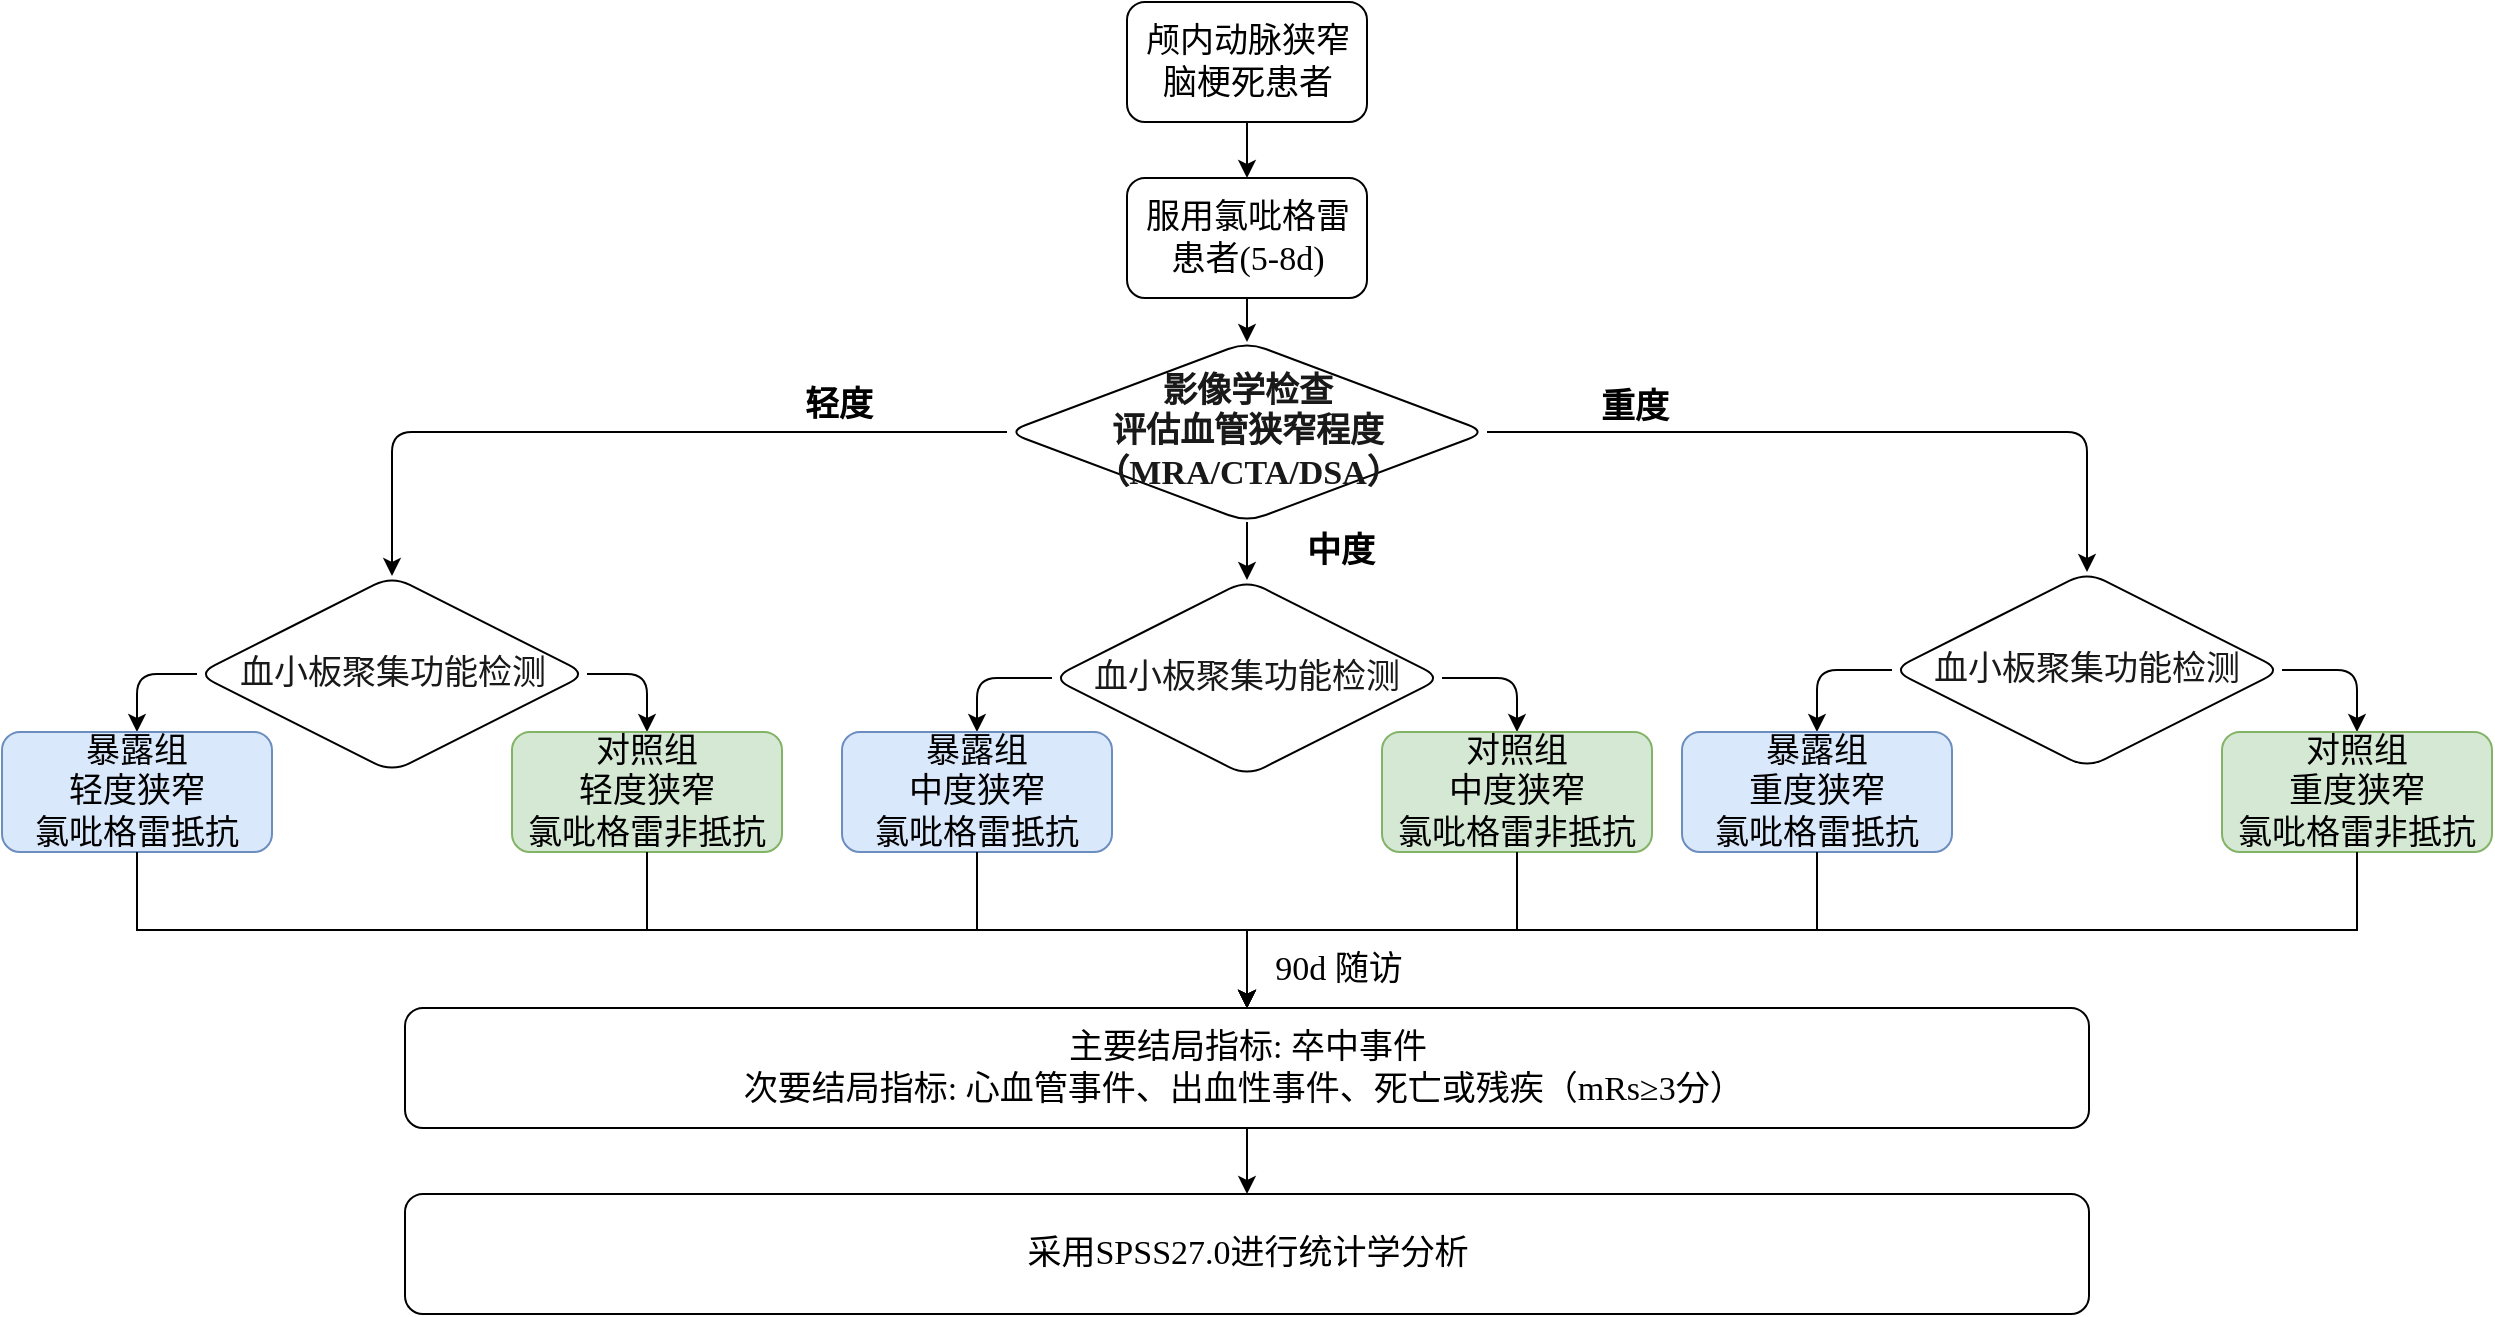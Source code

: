 <mxfile version="24.8.0">
  <diagram name="Page-1" id="1q2TIL3UEI9jZPHqc_mc">
    <mxGraphModel dx="4599" dy="2154" grid="1" gridSize="15" guides="1" tooltips="1" connect="1" arrows="1" fold="1" page="1" pageScale="1" pageWidth="850" pageHeight="1100" math="0" shadow="0">
      <root>
        <mxCell id="0" />
        <mxCell id="1" parent="0" />
        <mxCell id="Bym8yL4cbAF-1ZMvf-hn-99" value="" style="edgeStyle=orthogonalEdgeStyle;rounded=1;orthogonalLoop=1;jettySize=auto;html=1;fontFamily=Times New Roman;fontSize=17;" parent="1" source="Bym8yL4cbAF-1ZMvf-hn-100" target="Bym8yL4cbAF-1ZMvf-hn-102" edge="1">
          <mxGeometry relative="1" as="geometry" />
        </mxCell>
        <mxCell id="Bym8yL4cbAF-1ZMvf-hn-100" value="颅内动脉狭窄脑梗死&lt;span style=&quot;background-color: initial;&quot;&gt;患者&lt;/span&gt;" style="rounded=1;whiteSpace=wrap;html=1;fontFamily=Times New Roman;fontSize=17;" parent="1" vertex="1">
          <mxGeometry x="-1732.5" y="-878" width="120" height="60" as="geometry" />
        </mxCell>
        <mxCell id="Bym8yL4cbAF-1ZMvf-hn-101" value="" style="edgeStyle=orthogonalEdgeStyle;rounded=1;orthogonalLoop=1;jettySize=auto;html=1;fontFamily=Times New Roman;fontSize=17;" parent="1" source="Bym8yL4cbAF-1ZMvf-hn-102" target="Bym8yL4cbAF-1ZMvf-hn-105" edge="1">
          <mxGeometry relative="1" as="geometry" />
        </mxCell>
        <mxCell id="Bym8yL4cbAF-1ZMvf-hn-102" value="服用氯吡格雷患者(5-8d)" style="rounded=1;whiteSpace=wrap;html=1;fontFamily=Times New Roman;fontSize=17;" parent="1" vertex="1">
          <mxGeometry x="-1732.5" y="-790" width="120" height="60" as="geometry" />
        </mxCell>
        <mxCell id="5cdJKXaqyWrpmGwmejw1-7" style="edgeStyle=orthogonalEdgeStyle;rounded=0;orthogonalLoop=1;jettySize=auto;html=1;entryX=0.5;entryY=0;entryDx=0;entryDy=0;fontFamily=Times New Roman;fontSize=17;" parent="1" source="Bym8yL4cbAF-1ZMvf-hn-109" target="Bym8yL4cbAF-1ZMvf-hn-114" edge="1">
          <mxGeometry relative="1" as="geometry" />
        </mxCell>
        <mxCell id="Bym8yL4cbAF-1ZMvf-hn-109" value="&lt;div style=&quot;font-size: 17px;&quot;&gt;&lt;font style=&quot;font-size: 17px;&quot;&gt;主要结局指标: 卒中事件&lt;/font&gt;&lt;/div&gt;&lt;div style=&quot;font-size: 17px;&quot;&gt;&lt;font style=&quot;font-size: 17px;&quot;&gt;次要结局指标: 心血管事件、出血性事件、死亡或&lt;span style=&quot;background-color: initial; font-size: 17px;&quot;&gt;残疾（&lt;/span&gt;&lt;span style=&quot;background-color: initial; font-size: 17px;&quot;&gt;mRs≥3分&lt;/span&gt;&lt;span style=&quot;background-color: initial; font-size: 17px;&quot;&gt;）&amp;nbsp;&lt;/span&gt;&lt;/font&gt;&lt;/div&gt;" style="rounded=1;whiteSpace=wrap;html=1;fontFamily=Times New Roman;fontSize=17;" parent="1" vertex="1">
          <mxGeometry x="-2093.5" y="-375" width="842" height="60" as="geometry" />
        </mxCell>
        <mxCell id="Bym8yL4cbAF-1ZMvf-hn-114" value="&lt;div style=&quot;font-size: 17px;&quot;&gt;采用SPSS27.0进行统计学分析&lt;/div&gt;" style="rounded=1;whiteSpace=wrap;html=1;fontFamily=Times New Roman;fontSize=17;" parent="1" vertex="1">
          <mxGeometry x="-2093.5" y="-282" width="842" height="60" as="geometry" />
        </mxCell>
        <mxCell id="Bym8yL4cbAF-1ZMvf-hn-149" style="edgeStyle=orthogonalEdgeStyle;rounded=1;orthogonalLoop=1;jettySize=auto;html=1;entryX=0.5;entryY=0;entryDx=0;entryDy=0;fontFamily=Times New Roman;fontSize=17;" parent="1" source="Bym8yL4cbAF-1ZMvf-hn-105" target="Bym8yL4cbAF-1ZMvf-hn-140" edge="1">
          <mxGeometry relative="1" as="geometry" />
        </mxCell>
        <mxCell id="Bym8yL4cbAF-1ZMvf-hn-150" style="edgeStyle=orthogonalEdgeStyle;rounded=1;orthogonalLoop=1;jettySize=auto;html=1;entryX=0.5;entryY=0;entryDx=0;entryDy=0;fontFamily=Times New Roman;fontSize=17;" parent="1" source="Bym8yL4cbAF-1ZMvf-hn-105" target="Bym8yL4cbAF-1ZMvf-hn-146" edge="1">
          <mxGeometry relative="1" as="geometry" />
        </mxCell>
        <mxCell id="3jIVE-wIZ4ZXev9OY-bG-2" value="" style="edgeStyle=orthogonalEdgeStyle;rounded=0;orthogonalLoop=1;jettySize=auto;html=1;" parent="1" source="Bym8yL4cbAF-1ZMvf-hn-105" target="Bym8yL4cbAF-1ZMvf-hn-130" edge="1">
          <mxGeometry relative="1" as="geometry" />
        </mxCell>
        <mxCell id="Bym8yL4cbAF-1ZMvf-hn-105" value="&lt;div style=&quot;font-size: 17px;&quot;&gt;&lt;span style=&quot;text-wrap-mode: nowrap; font-size: 17px; color: rgb(25, 25, 25);&quot;&gt;&lt;span style=&quot;font-size: 17px;&quot;&gt;&lt;b&gt;影像学检查&lt;/b&gt;&lt;/span&gt;&lt;/span&gt;&lt;div style=&quot;text-wrap-mode: nowrap; font-size: 17px;&quot;&gt;&lt;span style=&quot;font-size: 17px; color: rgb(25, 25, 25);&quot;&gt;&lt;span style=&quot;font-size: 17px;&quot;&gt;&lt;b&gt;评估血管狭窄程度&lt;/b&gt;&lt;/span&gt;&lt;/span&gt;&lt;/div&gt;&lt;div style=&quot;text-wrap-mode: nowrap; font-size: 17px;&quot;&gt;&lt;span style=&quot;font-size: 17px; color: rgb(25, 25, 25);&quot;&gt;&lt;span style=&quot;font-size: 17px;&quot;&gt;&lt;b&gt;（MRA/CTA/DSA）&lt;/b&gt;&lt;/span&gt;&lt;/span&gt;&lt;/div&gt;&lt;/div&gt;" style="rhombus;whiteSpace=wrap;html=1;rounded=1;fontStyle=0;fontFamily=Times New Roman;fontSize=17;" parent="1" vertex="1">
          <mxGeometry x="-1792.5" y="-708" width="240" height="90" as="geometry" />
        </mxCell>
        <mxCell id="Bym8yL4cbAF-1ZMvf-hn-112" value="&lt;b style=&quot;font-size: 17px;&quot;&gt;&lt;font style=&quot;font-size: 17px;&quot;&gt;轻度&lt;/font&gt;&lt;/b&gt;" style="text;html=1;align=center;verticalAlign=middle;resizable=0;points=[];autosize=1;strokeColor=none;fillColor=none;rounded=1;fontFamily=Times New Roman;fontSize=17;" parent="1" vertex="1">
          <mxGeometry x="-1907" y="-691" width="60" height="30" as="geometry" />
        </mxCell>
        <mxCell id="Bym8yL4cbAF-1ZMvf-hn-113" value="&lt;b style=&quot;font-size: 17px;&quot;&gt;&lt;font style=&quot;font-size: 17px;&quot;&gt;重度&lt;/font&gt;&lt;/b&gt;" style="text;html=1;align=center;verticalAlign=middle;resizable=0;points=[];autosize=1;strokeColor=none;fillColor=none;rounded=1;fontFamily=Times New Roman;fontSize=17;" parent="1" vertex="1">
          <mxGeometry x="-1509" y="-690" width="60" height="30" as="geometry" />
        </mxCell>
        <mxCell id="Bym8yL4cbAF-1ZMvf-hn-136" value="" style="group;rounded=1;fontFamily=Times New Roman;fontSize=17;fontStyle=1" parent="1" vertex="1" connectable="0">
          <mxGeometry x="-1875" y="-589" width="390" height="195" as="geometry" />
        </mxCell>
        <mxCell id="Bym8yL4cbAF-1ZMvf-hn-133" value="" style="edgeStyle=orthogonalEdgeStyle;rounded=1;orthogonalLoop=1;jettySize=auto;html=1;exitX=0;exitY=0.5;exitDx=0;exitDy=0;fontFamily=Times New Roman;fontSize=17;" parent="Bym8yL4cbAF-1ZMvf-hn-136" source="Bym8yL4cbAF-1ZMvf-hn-130" target="Bym8yL4cbAF-1ZMvf-hn-132" edge="1">
          <mxGeometry relative="1" as="geometry" />
        </mxCell>
        <mxCell id="Bym8yL4cbAF-1ZMvf-hn-135" value="" style="edgeStyle=orthogonalEdgeStyle;rounded=1;orthogonalLoop=1;jettySize=auto;html=1;exitX=1;exitY=0.5;exitDx=0;exitDy=0;fontFamily=Times New Roman;fontSize=17;" parent="Bym8yL4cbAF-1ZMvf-hn-136" source="Bym8yL4cbAF-1ZMvf-hn-130" target="Bym8yL4cbAF-1ZMvf-hn-134" edge="1">
          <mxGeometry relative="1" as="geometry" />
        </mxCell>
        <mxCell id="Bym8yL4cbAF-1ZMvf-hn-130" value="&lt;div&gt;&lt;font color=&quot;#191919&quot; style=&quot;font-size: 17px;&quot;&gt;&lt;span style=&quot;font-size: 17px; text-wrap-mode: nowrap; font-weight: normal;&quot;&gt;&lt;br&gt;&lt;/span&gt;&lt;/font&gt;&lt;/div&gt;&lt;font color=&quot;#191919&quot; style=&quot;font-size: 17px;&quot;&gt;&lt;span style=&quot;font-size: 17px; text-wrap-mode: nowrap; font-weight: normal;&quot;&gt;血小板聚集功能检测&lt;/span&gt;&lt;/font&gt;&lt;div style=&quot;font-size: 17px;&quot;&gt;&lt;br&gt;&lt;/div&gt;" style="rhombus;whiteSpace=wrap;html=1;rounded=1;fontStyle=1;fontFamily=Times New Roman;fontSize=17;" parent="Bym8yL4cbAF-1ZMvf-hn-136" vertex="1">
          <mxGeometry x="105" width="195" height="98" as="geometry" />
        </mxCell>
        <mxCell id="Bym8yL4cbAF-1ZMvf-hn-132" value="&lt;span style=&quot;font-size: 17px;&quot;&gt;暴露组&lt;/span&gt;&lt;div style=&quot;font-size: 17px;&quot;&gt;&lt;span style=&quot;font-size: 17px;&quot;&gt;中度&lt;span style=&quot;background-color: initial; font-size: 17px;&quot;&gt;狭窄&lt;/span&gt;&lt;/span&gt;&lt;/div&gt;&lt;div style=&quot;font-size: 17px;&quot;&gt;&lt;span style=&quot;font-size: 17px;&quot;&gt;&lt;span style=&quot;background-color: initial; font-size: 17px;&quot;&gt;氯吡格雷&lt;/span&gt;抵抗&lt;/span&gt;&lt;/div&gt;" style="whiteSpace=wrap;html=1;rounded=1;fontFamily=Times New Roman;fontSize=17;fillColor=#dae8fc;strokeColor=#6c8ebf;fontStyle=0" parent="Bym8yL4cbAF-1ZMvf-hn-136" vertex="1">
          <mxGeometry y="76" width="135" height="60" as="geometry" />
        </mxCell>
        <mxCell id="Bym8yL4cbAF-1ZMvf-hn-134" value="对照组&lt;div style=&quot;font-size: 17px;&quot;&gt;中度&lt;span style=&quot;background-color: initial; font-size: 17px;&quot;&gt;狭窄&lt;/span&gt;&lt;/div&gt;&lt;div style=&quot;font-size: 17px;&quot;&gt;&lt;span style=&quot;background-color: initial; font-size: 17px;&quot;&gt;氯吡格雷&lt;/span&gt;非抵抗&lt;/div&gt;" style="whiteSpace=wrap;html=1;rounded=1;fontFamily=Times New Roman;fontSize=17;fillColor=#d5e8d4;strokeColor=#82b366;" parent="Bym8yL4cbAF-1ZMvf-hn-136" vertex="1">
          <mxGeometry x="270" y="76" width="135" height="60" as="geometry" />
        </mxCell>
        <mxCell id="Bym8yL4cbAF-1ZMvf-hn-137" value="" style="group;rounded=1;fontStyle=0;fontFamily=Times New Roman;fontSize=17;" parent="1" vertex="1" connectable="0">
          <mxGeometry x="-1455" y="-590" width="390" height="195" as="geometry" />
        </mxCell>
        <mxCell id="Bym8yL4cbAF-1ZMvf-hn-138" value="" style="edgeStyle=orthogonalEdgeStyle;rounded=1;orthogonalLoop=1;jettySize=auto;html=1;exitX=0;exitY=0.5;exitDx=0;exitDy=0;fontFamily=Times New Roman;fontSize=17;" parent="Bym8yL4cbAF-1ZMvf-hn-137" source="Bym8yL4cbAF-1ZMvf-hn-140" target="Bym8yL4cbAF-1ZMvf-hn-141" edge="1">
          <mxGeometry relative="1" as="geometry" />
        </mxCell>
        <mxCell id="Bym8yL4cbAF-1ZMvf-hn-139" value="" style="edgeStyle=orthogonalEdgeStyle;rounded=1;orthogonalLoop=1;jettySize=auto;html=1;exitX=1;exitY=0.5;exitDx=0;exitDy=0;fontFamily=Times New Roman;fontSize=17;" parent="Bym8yL4cbAF-1ZMvf-hn-137" source="Bym8yL4cbAF-1ZMvf-hn-140" target="Bym8yL4cbAF-1ZMvf-hn-142" edge="1">
          <mxGeometry relative="1" as="geometry" />
        </mxCell>
        <mxCell id="Bym8yL4cbAF-1ZMvf-hn-140" value="&lt;div&gt;&lt;font color=&quot;#191919&quot; style=&quot;font-size: 17px;&quot;&gt;&lt;span style=&quot;font-size: 17px; text-wrap-mode: nowrap;&quot;&gt;&lt;br&gt;&lt;/span&gt;&lt;/font&gt;&lt;/div&gt;&lt;font color=&quot;#191919&quot; style=&quot;font-size: 17px;&quot;&gt;&lt;span style=&quot;font-size: 17px; text-wrap-mode: nowrap;&quot;&gt;血小板聚集功能检测&lt;/span&gt;&lt;/font&gt;&lt;div style=&quot;font-size: 17px;&quot;&gt;&lt;br&gt;&lt;/div&gt;" style="rhombus;whiteSpace=wrap;html=1;rounded=1;fontFamily=Times New Roman;fontSize=17;" parent="Bym8yL4cbAF-1ZMvf-hn-137" vertex="1">
          <mxGeometry x="105" y="-3" width="195" height="98" as="geometry" />
        </mxCell>
        <mxCell id="Bym8yL4cbAF-1ZMvf-hn-141" value="&lt;span style=&quot;font-size: 17px;&quot;&gt;暴露组&lt;/span&gt;&lt;div style=&quot;font-size: 17px;&quot;&gt;&lt;span style=&quot;font-size: 17px;&quot;&gt;重度&lt;span style=&quot;background-color: initial; font-size: 17px;&quot;&gt;狭窄&lt;/span&gt;&lt;/span&gt;&lt;/div&gt;&lt;div style=&quot;font-size: 17px;&quot;&gt;&lt;span style=&quot;font-size: 17px;&quot;&gt;&lt;span style=&quot;background-color: initial; font-size: 17px;&quot;&gt;氯吡格雷&lt;/span&gt;抵抗&lt;/span&gt;&lt;/div&gt;" style="whiteSpace=wrap;html=1;rounded=1;fontFamily=Times New Roman;fontSize=17;fontStyle=0;fillColor=#dae8fc;strokeColor=#6c8ebf;" parent="Bym8yL4cbAF-1ZMvf-hn-137" vertex="1">
          <mxGeometry y="77" width="135" height="60" as="geometry" />
        </mxCell>
        <mxCell id="Bym8yL4cbAF-1ZMvf-hn-142" value="对照组&lt;div style=&quot;font-size: 17px;&quot;&gt;重度&lt;span style=&quot;background-color: initial; font-size: 17px;&quot;&gt;狭窄&lt;/span&gt;&lt;/div&gt;&lt;div style=&quot;font-size: 17px;&quot;&gt;&lt;span style=&quot;background-color: initial; font-size: 17px;&quot;&gt;氯吡格雷&lt;/span&gt;非抵抗&lt;/div&gt;" style="whiteSpace=wrap;html=1;rounded=1;fontFamily=Times New Roman;fontSize=17;fillColor=#d5e8d4;strokeColor=#82b366;" parent="Bym8yL4cbAF-1ZMvf-hn-137" vertex="1">
          <mxGeometry x="270" y="77" width="135" height="60" as="geometry" />
        </mxCell>
        <mxCell id="Bym8yL4cbAF-1ZMvf-hn-143" value="" style="group;rounded=1;fontFamily=Times New Roman;fontSize=17;" parent="1" vertex="1" connectable="0">
          <mxGeometry x="-2295" y="-591" width="390" height="195" as="geometry" />
        </mxCell>
        <mxCell id="Bym8yL4cbAF-1ZMvf-hn-144" value="" style="edgeStyle=orthogonalEdgeStyle;rounded=1;orthogonalLoop=1;jettySize=auto;html=1;exitX=0;exitY=0.5;exitDx=0;exitDy=0;fontFamily=Times New Roman;fontSize=17;" parent="Bym8yL4cbAF-1ZMvf-hn-143" source="Bym8yL4cbAF-1ZMvf-hn-146" target="Bym8yL4cbAF-1ZMvf-hn-147" edge="1">
          <mxGeometry relative="1" as="geometry" />
        </mxCell>
        <mxCell id="Bym8yL4cbAF-1ZMvf-hn-145" value="" style="edgeStyle=orthogonalEdgeStyle;rounded=1;orthogonalLoop=1;jettySize=auto;html=1;exitX=1;exitY=0.5;exitDx=0;exitDy=0;fontFamily=Times New Roman;fontSize=17;" parent="Bym8yL4cbAF-1ZMvf-hn-143" source="Bym8yL4cbAF-1ZMvf-hn-146" target="Bym8yL4cbAF-1ZMvf-hn-148" edge="1">
          <mxGeometry relative="1" as="geometry" />
        </mxCell>
        <mxCell id="Bym8yL4cbAF-1ZMvf-hn-146" value="&lt;div&gt;&lt;font color=&quot;#191919&quot; style=&quot;font-size: 17px;&quot;&gt;&lt;span style=&quot;font-size: 17px; text-wrap-mode: nowrap;&quot;&gt;&lt;br&gt;&lt;/span&gt;&lt;/font&gt;&lt;/div&gt;&lt;font color=&quot;#191919&quot; style=&quot;font-size: 17px;&quot;&gt;&lt;span style=&quot;font-size: 17px; text-wrap-mode: nowrap;&quot;&gt;血小板聚集功能检测&lt;/span&gt;&lt;/font&gt;&lt;div style=&quot;font-size: 17px;&quot;&gt;&lt;br&gt;&lt;/div&gt;" style="rhombus;whiteSpace=wrap;html=1;rounded=1;fontFamily=Times New Roman;fontSize=17;" parent="Bym8yL4cbAF-1ZMvf-hn-143" vertex="1">
          <mxGeometry x="97.5" width="195" height="98" as="geometry" />
        </mxCell>
        <mxCell id="Bym8yL4cbAF-1ZMvf-hn-147" value="&lt;span style=&quot;font-size: 17px;&quot;&gt;暴露组&lt;/span&gt;&lt;div style=&quot;font-size: 17px;&quot;&gt;&lt;span style=&quot;font-size: 17px;&quot;&gt;轻度狭窄&lt;/span&gt;&lt;/div&gt;&lt;div style=&quot;font-size: 17px;&quot;&gt;&lt;span style=&quot;font-size: 17px;&quot;&gt;氯吡格雷抵抗&lt;/span&gt;&lt;/div&gt;" style="whiteSpace=wrap;html=1;rounded=1;fontFamily=Times New Roman;fontSize=17;fillColor=#dae8fc;strokeColor=#6c8ebf;fontStyle=0" parent="Bym8yL4cbAF-1ZMvf-hn-143" vertex="1">
          <mxGeometry y="78" width="135" height="60" as="geometry" />
        </mxCell>
        <mxCell id="Bym8yL4cbAF-1ZMvf-hn-148" value="对照组&lt;div style=&quot;font-size: 17px;&quot;&gt;轻度狭窄&lt;/div&gt;&lt;div style=&quot;font-size: 17px;&quot;&gt;&lt;span style=&quot;background-color: initial; font-size: 17px;&quot;&gt;氯吡格雷&lt;/span&gt;非抵抗&lt;/div&gt;" style="whiteSpace=wrap;html=1;rounded=1;fontFamily=Times New Roman;fontSize=17;fillColor=#d5e8d4;strokeColor=#82b366;" parent="Bym8yL4cbAF-1ZMvf-hn-143" vertex="1">
          <mxGeometry x="255" y="78" width="135" height="60" as="geometry" />
        </mxCell>
        <mxCell id="Bym8yL4cbAF-1ZMvf-hn-151" value="&lt;b style=&quot;font-size: 17px;&quot;&gt;&lt;font style=&quot;font-size: 17px;&quot;&gt;中度&lt;/font&gt;&lt;/b&gt;" style="text;html=1;align=center;verticalAlign=middle;resizable=0;points=[];autosize=1;strokeColor=none;fillColor=none;rounded=1;fontFamily=Times New Roman;fontSize=17;" parent="1" vertex="1">
          <mxGeometry x="-1656" y="-618" width="60" height="30" as="geometry" />
        </mxCell>
        <mxCell id="5cdJKXaqyWrpmGwmejw1-1" style="edgeStyle=orthogonalEdgeStyle;rounded=0;orthogonalLoop=1;jettySize=auto;html=1;exitX=0.5;exitY=1;exitDx=0;exitDy=0;fontFamily=Times New Roman;fontSize=17;" parent="1" source="Bym8yL4cbAF-1ZMvf-hn-147" target="Bym8yL4cbAF-1ZMvf-hn-109" edge="1">
          <mxGeometry relative="1" as="geometry" />
        </mxCell>
        <mxCell id="5cdJKXaqyWrpmGwmejw1-2" style="edgeStyle=orthogonalEdgeStyle;rounded=0;orthogonalLoop=1;jettySize=auto;html=1;entryX=0.5;entryY=0;entryDx=0;entryDy=0;fontFamily=Times New Roman;fontSize=17;" parent="1" source="Bym8yL4cbAF-1ZMvf-hn-148" target="Bym8yL4cbAF-1ZMvf-hn-109" edge="1">
          <mxGeometry relative="1" as="geometry" />
        </mxCell>
        <mxCell id="5cdJKXaqyWrpmGwmejw1-3" style="edgeStyle=orthogonalEdgeStyle;rounded=0;orthogonalLoop=1;jettySize=auto;html=1;entryX=0.5;entryY=0;entryDx=0;entryDy=0;fontFamily=Times New Roman;fontSize=17;" parent="1" source="Bym8yL4cbAF-1ZMvf-hn-132" target="Bym8yL4cbAF-1ZMvf-hn-109" edge="1">
          <mxGeometry relative="1" as="geometry" />
        </mxCell>
        <mxCell id="5cdJKXaqyWrpmGwmejw1-4" style="edgeStyle=orthogonalEdgeStyle;rounded=0;orthogonalLoop=1;jettySize=auto;html=1;fontFamily=Times New Roman;fontSize=17;" parent="1" source="Bym8yL4cbAF-1ZMvf-hn-134" target="Bym8yL4cbAF-1ZMvf-hn-109" edge="1">
          <mxGeometry relative="1" as="geometry" />
        </mxCell>
        <mxCell id="5cdJKXaqyWrpmGwmejw1-5" style="edgeStyle=orthogonalEdgeStyle;rounded=0;orthogonalLoop=1;jettySize=auto;html=1;entryX=0.5;entryY=0;entryDx=0;entryDy=0;fontFamily=Times New Roman;fontSize=17;" parent="1" source="Bym8yL4cbAF-1ZMvf-hn-141" target="Bym8yL4cbAF-1ZMvf-hn-109" edge="1">
          <mxGeometry relative="1" as="geometry" />
        </mxCell>
        <mxCell id="5cdJKXaqyWrpmGwmejw1-6" style="edgeStyle=orthogonalEdgeStyle;rounded=0;orthogonalLoop=1;jettySize=auto;html=1;entryX=0.5;entryY=0;entryDx=0;entryDy=0;exitX=0.5;exitY=1;exitDx=0;exitDy=0;fontFamily=Times New Roman;fontSize=17;" parent="1" source="Bym8yL4cbAF-1ZMvf-hn-142" target="Bym8yL4cbAF-1ZMvf-hn-109" edge="1">
          <mxGeometry relative="1" as="geometry" />
        </mxCell>
        <mxCell id="5cdJKXaqyWrpmGwmejw1-8" value="90d 随访" style="text;html=1;align=center;verticalAlign=middle;resizable=0;points=[];autosize=1;strokeColor=none;fillColor=none;fontFamily=Times New Roman;fontSize=17;" parent="1" vertex="1">
          <mxGeometry x="-1672" y="-409" width="90" height="30" as="geometry" />
        </mxCell>
      </root>
    </mxGraphModel>
  </diagram>
</mxfile>
